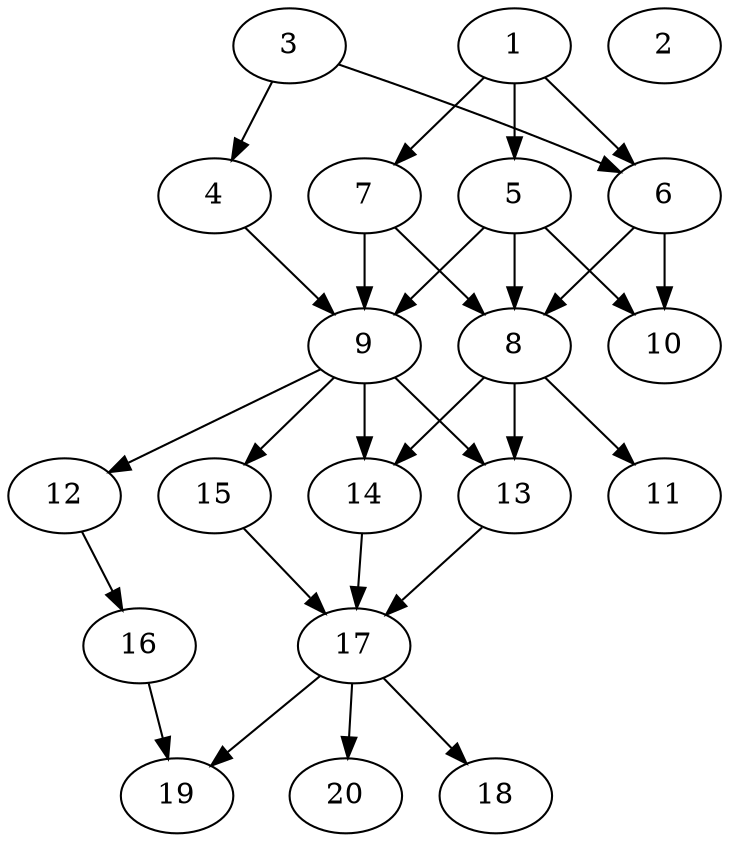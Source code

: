 // DAG automatically generated by daggen at Tue Jul 23 14:22:50 2019
// ./daggen --dot -n 20 --ccr 0.5 --fat 0.5 --regular 0.5 --density 0.6 --mindata 5242880 --maxdata 52428800 
digraph G {
  1 [size="58925056", alpha="0.05", expect_size="29462528"] 
  1 -> 5 [size ="29462528"]
  1 -> 6 [size ="29462528"]
  1 -> 7 [size ="29462528"]
  2 [size="13660160", alpha="0.09", expect_size="6830080"] 
  3 [size="60772352", alpha="0.17", expect_size="30386176"] 
  3 -> 4 [size ="30386176"]
  3 -> 6 [size ="30386176"]
  4 [size="26116096", alpha="0.19", expect_size="13058048"] 
  4 -> 9 [size ="13058048"]
  5 [size="19488768", alpha="0.17", expect_size="9744384"] 
  5 -> 8 [size ="9744384"]
  5 -> 9 [size ="9744384"]
  5 -> 10 [size ="9744384"]
  6 [size="96866304", alpha="0.10", expect_size="48433152"] 
  6 -> 8 [size ="48433152"]
  6 -> 10 [size ="48433152"]
  7 [size="37486592", alpha="0.19", expect_size="18743296"] 
  7 -> 8 [size ="18743296"]
  7 -> 9 [size ="18743296"]
  8 [size="33030144", alpha="0.03", expect_size="16515072"] 
  8 -> 11 [size ="16515072"]
  8 -> 13 [size ="16515072"]
  8 -> 14 [size ="16515072"]
  9 [size="77625344", alpha="0.14", expect_size="38812672"] 
  9 -> 12 [size ="38812672"]
  9 -> 13 [size ="38812672"]
  9 -> 14 [size ="38812672"]
  9 -> 15 [size ="38812672"]
  10 [size="101877760", alpha="0.16", expect_size="50938880"] 
  11 [size="88610816", alpha="0.09", expect_size="44305408"] 
  12 [size="19943424", alpha="0.17", expect_size="9971712"] 
  12 -> 16 [size ="9971712"]
  13 [size="62021632", alpha="0.02", expect_size="31010816"] 
  13 -> 17 [size ="31010816"]
  14 [size="49989632", alpha="0.09", expect_size="24994816"] 
  14 -> 17 [size ="24994816"]
  15 [size="46125056", alpha="0.18", expect_size="23062528"] 
  15 -> 17 [size ="23062528"]
  16 [size="31143936", alpha="0.10", expect_size="15571968"] 
  16 -> 19 [size ="15571968"]
  17 [size="77142016", alpha="0.20", expect_size="38571008"] 
  17 -> 18 [size ="38571008"]
  17 -> 19 [size ="38571008"]
  17 -> 20 [size ="38571008"]
  18 [size="70633472", alpha="0.19", expect_size="35316736"] 
  19 [size="84496384", alpha="0.08", expect_size="42248192"] 
  20 [size="57878528", alpha="0.13", expect_size="28939264"] 
}
